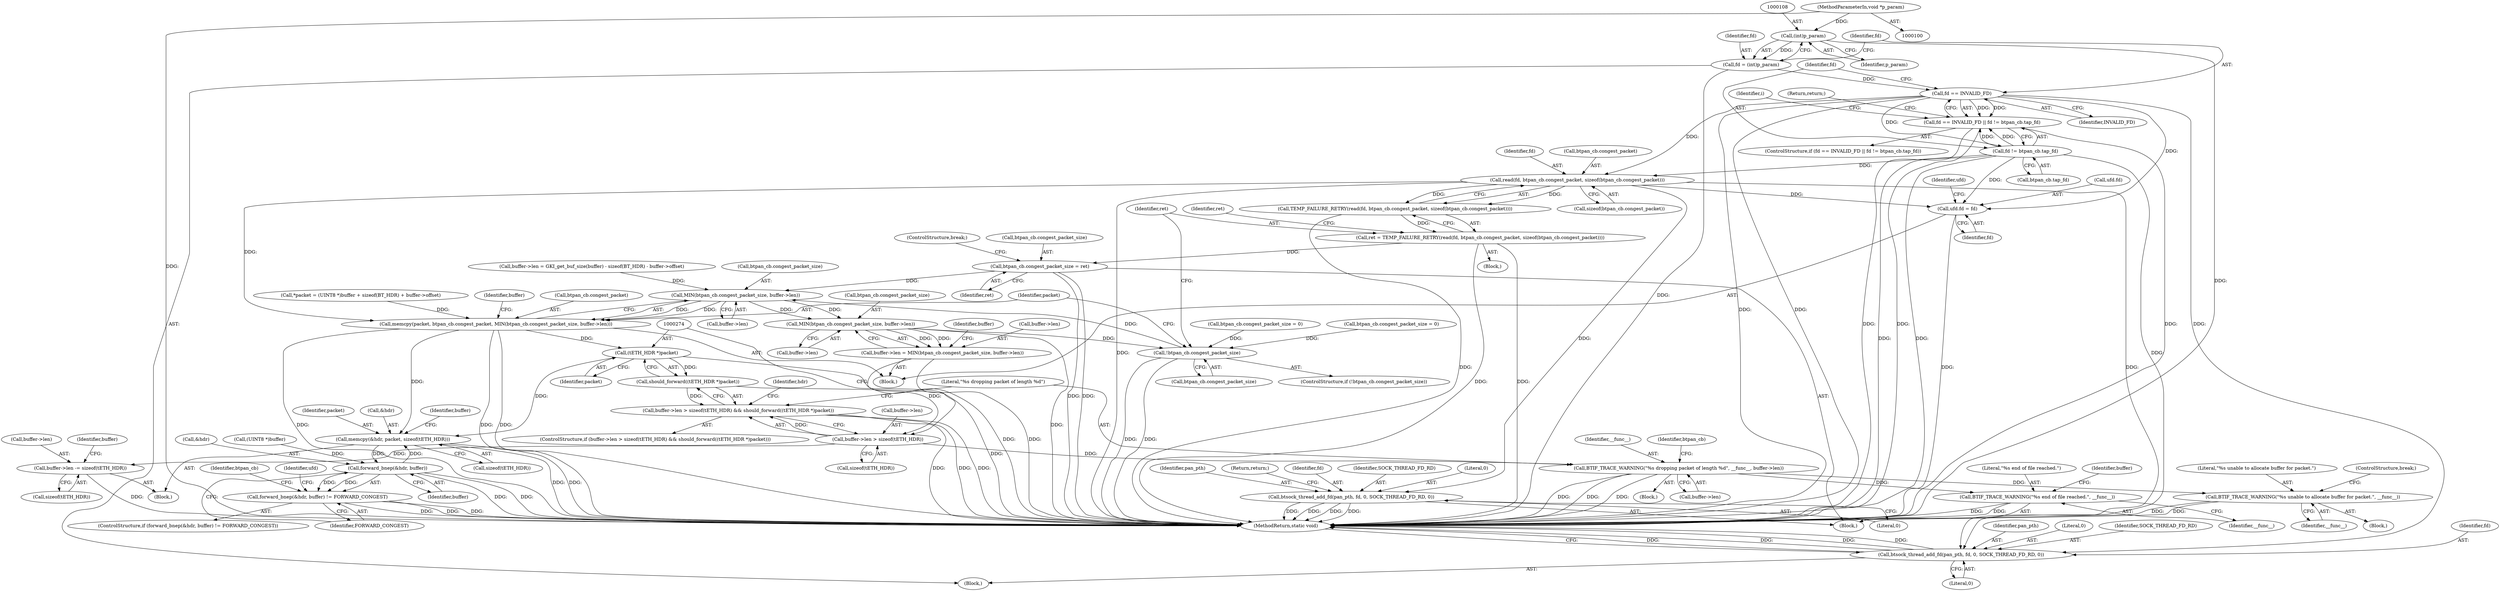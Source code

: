 digraph "0_Android_472271b153c5dc53c28beac55480a8d8434b2d5c_24@pointer" {
"1000101" [label="(MethodParameterIn,void *p_param)"];
"1000107" [label="(Call,(int)p_param)"];
"1000105" [label="(Call,fd = (int)p_param)"];
"1000112" [label="(Call,fd == INVALID_FD)"];
"1000111" [label="(Call,fd == INVALID_FD || fd != btpan_cb.tap_fd)"];
"1000115" [label="(Call,fd != btpan_cb.tap_fd)"];
"1000194" [label="(Call,read(fd, btpan_cb.congest_packet, sizeof(btpan_cb.congest_packet)))"];
"1000193" [label="(Call,TEMP_FAILURE_RETRY(read(fd, btpan_cb.congest_packet, sizeof(btpan_cb.congest_packet))))"];
"1000191" [label="(Call,ret = TEMP_FAILURE_RETRY(read(fd, btpan_cb.congest_packet, sizeof(btpan_cb.congest_packet))))"];
"1000235" [label="(Call,btpan_cb.congest_packet_size = ret)"];
"1000246" [label="(Call,MIN(btpan_cb.congest_packet_size, buffer->len))"];
"1000241" [label="(Call,memcpy(packet, btpan_cb.congest_packet, MIN(btpan_cb.congest_packet_size, buffer->len)))"];
"1000273" [label="(Call,(tETH_HDR *)packet)"];
"1000272" [label="(Call,should_forward((tETH_HDR *)packet))"];
"1000265" [label="(Call,buffer->len > sizeof(tETH_HDR) && should_forward((tETH_HDR *)packet))"];
"1000278" [label="(Call,memcpy(&hdr, packet, sizeof(tETH_HDR)))"];
"1000298" [label="(Call,forward_bnep(&hdr, buffer))"];
"1000297" [label="(Call,forward_bnep(&hdr, buffer) != FORWARD_CONGEST)"];
"1000257" [label="(Call,MIN(btpan_cb.congest_packet_size, buffer->len))"];
"1000185" [label="(Call,!btpan_cb.congest_packet_size)"];
"1000253" [label="(Call,buffer->len = MIN(btpan_cb.congest_packet_size, buffer->len))"];
"1000266" [label="(Call,buffer->len > sizeof(tETH_HDR))"];
"1000284" [label="(Call,buffer->len -= sizeof(tETH_HDR))"];
"1000310" [label="(Call,BTIF_TRACE_WARNING(\"%s dropping packet of length %d\", __func__, buffer->len))"];
"1000149" [label="(Call,BTIF_TRACE_WARNING(\"%s unable to allocate buffer for packet.\", __func__))"];
"1000222" [label="(Call,BTIF_TRACE_WARNING(\"%s end of file reached.\", __func__))"];
"1000227" [label="(Call,btsock_thread_add_fd(pan_pth, fd, 0, SOCK_THREAD_FD_RD, 0))"];
"1000323" [label="(Call,ufd.fd = fd)"];
"1000353" [label="(Call,btsock_thread_add_fd(pan_pth, fd, 0, SOCK_THREAD_FD_RD, 0))"];
"1000246" [label="(Call,MIN(btpan_cb.congest_packet_size, buffer->len))"];
"1000281" [label="(Identifier,packet)"];
"1000175" [label="(Call,(UINT8 *)buffer)"];
"1000354" [label="(Identifier,pan_pth)"];
"1000195" [label="(Identifier,fd)"];
"1000296" [label="(ControlStructure,if (forward_bnep(&hdr, buffer) != FORWARD_CONGEST))"];
"1000228" [label="(Identifier,pan_pth)"];
"1000272" [label="(Call,should_forward((tETH_HDR *)packet))"];
"1000282" [label="(Call,sizeof(tETH_HDR))"];
"1000105" [label="(Call,fd = (int)p_param)"];
"1000330" [label="(Identifier,ufd)"];
"1000235" [label="(Call,btpan_cb.congest_packet_size = ret)"];
"1000267" [label="(Call,buffer->len)"];
"1000266" [label="(Call,buffer->len > sizeof(tETH_HDR))"];
"1000258" [label="(Call,btpan_cb.congest_packet_size)"];
"1000150" [label="(Literal,\"%s unable to allocate buffer for packet.\")"];
"1000192" [label="(Identifier,ret)"];
"1000257" [label="(Call,MIN(btpan_cb.congest_packet_size, buffer->len))"];
"1000239" [label="(Identifier,ret)"];
"1000111" [label="(Call,fd == INVALID_FD || fd != btpan_cb.tap_fd)"];
"1000106" [label="(Identifier,fd)"];
"1000112" [label="(Call,fd == INVALID_FD)"];
"1000280" [label="(Identifier,hdr)"];
"1000297" [label="(Call,forward_bnep(&hdr, buffer) != FORWARD_CONGEST)"];
"1000276" [label="(Block,)"];
"1000193" [label="(Call,TEMP_FAILURE_RETRY(read(fd, btpan_cb.congest_packet, sizeof(btpan_cb.congest_packet))))"];
"1000189" [label="(Block,)"];
"1000241" [label="(Call,memcpy(packet, btpan_cb.congest_packet, MIN(btpan_cb.congest_packet_size, buffer->len)))"];
"1000318" [label="(Identifier,btpan_cb)"];
"1000236" [label="(Call,btpan_cb.congest_packet_size)"];
"1000114" [label="(Identifier,INVALID_FD)"];
"1000302" [label="(Identifier,FORWARD_CONGEST)"];
"1000194" [label="(Call,read(fd, btpan_cb.congest_packet, sizeof(btpan_cb.congest_packet)))"];
"1000226" [label="(Identifier,buffer)"];
"1000101" [label="(MethodParameterIn,void *p_param)"];
"1000242" [label="(Identifier,packet)"];
"1000265" [label="(Call,buffer->len > sizeof(tETH_HDR) && should_forward((tETH_HDR *)packet))"];
"1000261" [label="(Call,buffer->len)"];
"1000325" [label="(Identifier,ufd)"];
"1000312" [label="(Identifier,__func__)"];
"1000284" [label="(Call,buffer->len -= sizeof(tETH_HDR))"];
"1000233" [label="(Return,return;)"];
"1000232" [label="(Literal,0)"];
"1000275" [label="(Identifier,packet)"];
"1000240" [label="(ControlStructure,break;)"];
"1000185" [label="(Call,!btpan_cb.congest_packet_size)"];
"1000222" [label="(Call,BTIF_TRACE_WARNING(\"%s end of file reached.\", __func__))"];
"1000229" [label="(Identifier,fd)"];
"1000298" [label="(Call,forward_bnep(&hdr, buffer))"];
"1000305" [label="(Identifier,btpan_cb)"];
"1000152" [label="(ControlStructure,break;)"];
"1000324" [label="(Call,ufd.fd)"];
"1000199" [label="(Call,sizeof(btpan_cb.congest_packet))"];
"1000303" [label="(Call,btpan_cb.congest_packet_size = 0)"];
"1000158" [label="(Call,buffer->len = GKI_get_buf_size(buffer) - sizeof(BT_HDR) - buffer->offset)"];
"1000116" [label="(Identifier,fd)"];
"1000137" [label="(Block,)"];
"1000204" [label="(Identifier,ret)"];
"1000285" [label="(Call,buffer->len)"];
"1000191" [label="(Call,ret = TEMP_FAILURE_RETRY(read(fd, btpan_cb.congest_packet, sizeof(btpan_cb.congest_packet))))"];
"1000255" [label="(Identifier,buffer)"];
"1000279" [label="(Call,&hdr)"];
"1000250" [label="(Call,buffer->len)"];
"1000327" [label="(Identifier,fd)"];
"1000117" [label="(Call,btpan_cb.tap_fd)"];
"1000268" [label="(Identifier,buffer)"];
"1000323" [label="(Call,ufd.fd = fd)"];
"1000353" [label="(Call,btsock_thread_add_fd(pan_pth, fd, 0, SOCK_THREAD_FD_RD, 0))"];
"1000110" [label="(ControlStructure,if (fd == INVALID_FD || fd != btpan_cb.tap_fd))"];
"1000253" [label="(Call,buffer->len = MIN(btpan_cb.congest_packet_size, buffer->len))"];
"1000270" [label="(Call,sizeof(tETH_HDR))"];
"1000223" [label="(Literal,\"%s end of file reached.\")"];
"1000113" [label="(Identifier,fd)"];
"1000151" [label="(Identifier,__func__)"];
"1000254" [label="(Call,buffer->len)"];
"1000311" [label="(Literal,\"%s dropping packet of length %d\")"];
"1000356" [label="(Literal,0)"];
"1000357" [label="(Identifier,SOCK_THREAD_FD_RD)"];
"1000310" [label="(Call,BTIF_TRACE_WARNING(\"%s dropping packet of length %d\", __func__, buffer->len))"];
"1000107" [label="(Call,(int)p_param)"];
"1000309" [label="(Block,)"];
"1000149" [label="(Call,BTIF_TRACE_WARNING(\"%s unable to allocate buffer for packet.\", __func__))"];
"1000196" [label="(Call,btpan_cb.congest_packet)"];
"1000102" [label="(Block,)"];
"1000231" [label="(Identifier,SOCK_THREAD_FD_RD)"];
"1000148" [label="(Block,)"];
"1000286" [label="(Identifier,buffer)"];
"1000243" [label="(Call,btpan_cb.congest_packet)"];
"1000299" [label="(Call,&hdr)"];
"1000109" [label="(Identifier,p_param)"];
"1000124" [label="(Identifier,i)"];
"1000316" [label="(Call,btpan_cb.congest_packet_size = 0)"];
"1000115" [label="(Call,fd != btpan_cb.tap_fd)"];
"1000273" [label="(Call,(tETH_HDR *)packet)"];
"1000227" [label="(Call,btsock_thread_add_fd(pan_pth, fd, 0, SOCK_THREAD_FD_RD, 0))"];
"1000186" [label="(Call,btpan_cb.congest_packet_size)"];
"1000359" [label="(MethodReturn,static void)"];
"1000301" [label="(Identifier,buffer)"];
"1000355" [label="(Identifier,fd)"];
"1000230" [label="(Literal,0)"];
"1000313" [label="(Call,buffer->len)"];
"1000184" [label="(ControlStructure,if (!btpan_cb.congest_packet_size))"];
"1000292" [label="(Identifier,buffer)"];
"1000120" [label="(Return,return;)"];
"1000247" [label="(Call,btpan_cb.congest_packet_size)"];
"1000288" [label="(Call,sizeof(tETH_HDR))"];
"1000224" [label="(Identifier,__func__)"];
"1000264" [label="(ControlStructure,if (buffer->len > sizeof(tETH_HDR) && should_forward((tETH_HDR *)packet)))"];
"1000278" [label="(Call,memcpy(&hdr, packet, sizeof(tETH_HDR)))"];
"1000205" [label="(Block,)"];
"1000172" [label="(Call,*packet = (UINT8 *)buffer + sizeof(BT_HDR) + buffer->offset)"];
"1000358" [label="(Literal,0)"];
"1000101" -> "1000100"  [label="AST: "];
"1000101" -> "1000359"  [label="DDG: "];
"1000101" -> "1000107"  [label="DDG: "];
"1000107" -> "1000105"  [label="AST: "];
"1000107" -> "1000109"  [label="CFG: "];
"1000108" -> "1000107"  [label="AST: "];
"1000109" -> "1000107"  [label="AST: "];
"1000105" -> "1000107"  [label="CFG: "];
"1000107" -> "1000359"  [label="DDG: "];
"1000107" -> "1000105"  [label="DDG: "];
"1000105" -> "1000102"  [label="AST: "];
"1000106" -> "1000105"  [label="AST: "];
"1000113" -> "1000105"  [label="CFG: "];
"1000105" -> "1000359"  [label="DDG: "];
"1000105" -> "1000112"  [label="DDG: "];
"1000112" -> "1000111"  [label="AST: "];
"1000112" -> "1000114"  [label="CFG: "];
"1000113" -> "1000112"  [label="AST: "];
"1000114" -> "1000112"  [label="AST: "];
"1000116" -> "1000112"  [label="CFG: "];
"1000111" -> "1000112"  [label="CFG: "];
"1000112" -> "1000359"  [label="DDG: "];
"1000112" -> "1000359"  [label="DDG: "];
"1000112" -> "1000111"  [label="DDG: "];
"1000112" -> "1000111"  [label="DDG: "];
"1000112" -> "1000115"  [label="DDG: "];
"1000112" -> "1000194"  [label="DDG: "];
"1000112" -> "1000323"  [label="DDG: "];
"1000112" -> "1000353"  [label="DDG: "];
"1000111" -> "1000110"  [label="AST: "];
"1000111" -> "1000115"  [label="CFG: "];
"1000115" -> "1000111"  [label="AST: "];
"1000120" -> "1000111"  [label="CFG: "];
"1000124" -> "1000111"  [label="CFG: "];
"1000111" -> "1000359"  [label="DDG: "];
"1000111" -> "1000359"  [label="DDG: "];
"1000111" -> "1000359"  [label="DDG: "];
"1000115" -> "1000111"  [label="DDG: "];
"1000115" -> "1000111"  [label="DDG: "];
"1000115" -> "1000117"  [label="CFG: "];
"1000116" -> "1000115"  [label="AST: "];
"1000117" -> "1000115"  [label="AST: "];
"1000115" -> "1000359"  [label="DDG: "];
"1000115" -> "1000359"  [label="DDG: "];
"1000115" -> "1000194"  [label="DDG: "];
"1000115" -> "1000323"  [label="DDG: "];
"1000115" -> "1000353"  [label="DDG: "];
"1000194" -> "1000193"  [label="AST: "];
"1000194" -> "1000199"  [label="CFG: "];
"1000195" -> "1000194"  [label="AST: "];
"1000196" -> "1000194"  [label="AST: "];
"1000199" -> "1000194"  [label="AST: "];
"1000193" -> "1000194"  [label="CFG: "];
"1000194" -> "1000359"  [label="DDG: "];
"1000194" -> "1000193"  [label="DDG: "];
"1000194" -> "1000193"  [label="DDG: "];
"1000194" -> "1000227"  [label="DDG: "];
"1000194" -> "1000241"  [label="DDG: "];
"1000194" -> "1000323"  [label="DDG: "];
"1000194" -> "1000353"  [label="DDG: "];
"1000193" -> "1000191"  [label="AST: "];
"1000191" -> "1000193"  [label="CFG: "];
"1000193" -> "1000359"  [label="DDG: "];
"1000193" -> "1000191"  [label="DDG: "];
"1000191" -> "1000189"  [label="AST: "];
"1000192" -> "1000191"  [label="AST: "];
"1000204" -> "1000191"  [label="CFG: "];
"1000191" -> "1000359"  [label="DDG: "];
"1000191" -> "1000359"  [label="DDG: "];
"1000191" -> "1000235"  [label="DDG: "];
"1000235" -> "1000205"  [label="AST: "];
"1000235" -> "1000239"  [label="CFG: "];
"1000236" -> "1000235"  [label="AST: "];
"1000239" -> "1000235"  [label="AST: "];
"1000240" -> "1000235"  [label="CFG: "];
"1000235" -> "1000359"  [label="DDG: "];
"1000235" -> "1000359"  [label="DDG: "];
"1000235" -> "1000246"  [label="DDG: "];
"1000246" -> "1000241"  [label="AST: "];
"1000246" -> "1000250"  [label="CFG: "];
"1000247" -> "1000246"  [label="AST: "];
"1000250" -> "1000246"  [label="AST: "];
"1000241" -> "1000246"  [label="CFG: "];
"1000246" -> "1000241"  [label="DDG: "];
"1000246" -> "1000241"  [label="DDG: "];
"1000185" -> "1000246"  [label="DDG: "];
"1000158" -> "1000246"  [label="DDG: "];
"1000246" -> "1000257"  [label="DDG: "];
"1000246" -> "1000257"  [label="DDG: "];
"1000241" -> "1000137"  [label="AST: "];
"1000242" -> "1000241"  [label="AST: "];
"1000243" -> "1000241"  [label="AST: "];
"1000255" -> "1000241"  [label="CFG: "];
"1000241" -> "1000359"  [label="DDG: "];
"1000241" -> "1000359"  [label="DDG: "];
"1000241" -> "1000359"  [label="DDG: "];
"1000172" -> "1000241"  [label="DDG: "];
"1000241" -> "1000273"  [label="DDG: "];
"1000241" -> "1000278"  [label="DDG: "];
"1000273" -> "1000272"  [label="AST: "];
"1000273" -> "1000275"  [label="CFG: "];
"1000274" -> "1000273"  [label="AST: "];
"1000275" -> "1000273"  [label="AST: "];
"1000272" -> "1000273"  [label="CFG: "];
"1000273" -> "1000359"  [label="DDG: "];
"1000273" -> "1000272"  [label="DDG: "];
"1000273" -> "1000278"  [label="DDG: "];
"1000272" -> "1000265"  [label="AST: "];
"1000265" -> "1000272"  [label="CFG: "];
"1000272" -> "1000359"  [label="DDG: "];
"1000272" -> "1000265"  [label="DDG: "];
"1000265" -> "1000264"  [label="AST: "];
"1000265" -> "1000266"  [label="CFG: "];
"1000266" -> "1000265"  [label="AST: "];
"1000280" -> "1000265"  [label="CFG: "];
"1000311" -> "1000265"  [label="CFG: "];
"1000265" -> "1000359"  [label="DDG: "];
"1000265" -> "1000359"  [label="DDG: "];
"1000265" -> "1000359"  [label="DDG: "];
"1000266" -> "1000265"  [label="DDG: "];
"1000278" -> "1000276"  [label="AST: "];
"1000278" -> "1000282"  [label="CFG: "];
"1000279" -> "1000278"  [label="AST: "];
"1000281" -> "1000278"  [label="AST: "];
"1000282" -> "1000278"  [label="AST: "];
"1000286" -> "1000278"  [label="CFG: "];
"1000278" -> "1000359"  [label="DDG: "];
"1000278" -> "1000359"  [label="DDG: "];
"1000298" -> "1000278"  [label="DDG: "];
"1000278" -> "1000298"  [label="DDG: "];
"1000298" -> "1000297"  [label="AST: "];
"1000298" -> "1000301"  [label="CFG: "];
"1000299" -> "1000298"  [label="AST: "];
"1000301" -> "1000298"  [label="AST: "];
"1000302" -> "1000298"  [label="CFG: "];
"1000298" -> "1000359"  [label="DDG: "];
"1000298" -> "1000359"  [label="DDG: "];
"1000298" -> "1000297"  [label="DDG: "];
"1000298" -> "1000297"  [label="DDG: "];
"1000175" -> "1000298"  [label="DDG: "];
"1000297" -> "1000296"  [label="AST: "];
"1000297" -> "1000302"  [label="CFG: "];
"1000302" -> "1000297"  [label="AST: "];
"1000305" -> "1000297"  [label="CFG: "];
"1000325" -> "1000297"  [label="CFG: "];
"1000297" -> "1000359"  [label="DDG: "];
"1000297" -> "1000359"  [label="DDG: "];
"1000297" -> "1000359"  [label="DDG: "];
"1000257" -> "1000253"  [label="AST: "];
"1000257" -> "1000261"  [label="CFG: "];
"1000258" -> "1000257"  [label="AST: "];
"1000261" -> "1000257"  [label="AST: "];
"1000253" -> "1000257"  [label="CFG: "];
"1000257" -> "1000359"  [label="DDG: "];
"1000257" -> "1000185"  [label="DDG: "];
"1000257" -> "1000253"  [label="DDG: "];
"1000257" -> "1000253"  [label="DDG: "];
"1000185" -> "1000184"  [label="AST: "];
"1000185" -> "1000186"  [label="CFG: "];
"1000186" -> "1000185"  [label="AST: "];
"1000192" -> "1000185"  [label="CFG: "];
"1000242" -> "1000185"  [label="CFG: "];
"1000185" -> "1000359"  [label="DDG: "];
"1000185" -> "1000359"  [label="DDG: "];
"1000303" -> "1000185"  [label="DDG: "];
"1000316" -> "1000185"  [label="DDG: "];
"1000253" -> "1000137"  [label="AST: "];
"1000254" -> "1000253"  [label="AST: "];
"1000268" -> "1000253"  [label="CFG: "];
"1000253" -> "1000359"  [label="DDG: "];
"1000253" -> "1000266"  [label="DDG: "];
"1000266" -> "1000270"  [label="CFG: "];
"1000267" -> "1000266"  [label="AST: "];
"1000270" -> "1000266"  [label="AST: "];
"1000274" -> "1000266"  [label="CFG: "];
"1000266" -> "1000284"  [label="DDG: "];
"1000266" -> "1000310"  [label="DDG: "];
"1000284" -> "1000276"  [label="AST: "];
"1000284" -> "1000288"  [label="CFG: "];
"1000285" -> "1000284"  [label="AST: "];
"1000288" -> "1000284"  [label="AST: "];
"1000292" -> "1000284"  [label="CFG: "];
"1000284" -> "1000359"  [label="DDG: "];
"1000310" -> "1000309"  [label="AST: "];
"1000310" -> "1000313"  [label="CFG: "];
"1000311" -> "1000310"  [label="AST: "];
"1000312" -> "1000310"  [label="AST: "];
"1000313" -> "1000310"  [label="AST: "];
"1000318" -> "1000310"  [label="CFG: "];
"1000310" -> "1000359"  [label="DDG: "];
"1000310" -> "1000359"  [label="DDG: "];
"1000310" -> "1000359"  [label="DDG: "];
"1000310" -> "1000149"  [label="DDG: "];
"1000310" -> "1000222"  [label="DDG: "];
"1000149" -> "1000148"  [label="AST: "];
"1000149" -> "1000151"  [label="CFG: "];
"1000150" -> "1000149"  [label="AST: "];
"1000151" -> "1000149"  [label="AST: "];
"1000152" -> "1000149"  [label="CFG: "];
"1000149" -> "1000359"  [label="DDG: "];
"1000149" -> "1000359"  [label="DDG: "];
"1000222" -> "1000205"  [label="AST: "];
"1000222" -> "1000224"  [label="CFG: "];
"1000223" -> "1000222"  [label="AST: "];
"1000224" -> "1000222"  [label="AST: "];
"1000226" -> "1000222"  [label="CFG: "];
"1000222" -> "1000359"  [label="DDG: "];
"1000222" -> "1000359"  [label="DDG: "];
"1000227" -> "1000205"  [label="AST: "];
"1000227" -> "1000232"  [label="CFG: "];
"1000228" -> "1000227"  [label="AST: "];
"1000229" -> "1000227"  [label="AST: "];
"1000230" -> "1000227"  [label="AST: "];
"1000231" -> "1000227"  [label="AST: "];
"1000232" -> "1000227"  [label="AST: "];
"1000233" -> "1000227"  [label="CFG: "];
"1000227" -> "1000359"  [label="DDG: "];
"1000227" -> "1000359"  [label="DDG: "];
"1000227" -> "1000359"  [label="DDG: "];
"1000227" -> "1000359"  [label="DDG: "];
"1000323" -> "1000137"  [label="AST: "];
"1000323" -> "1000327"  [label="CFG: "];
"1000324" -> "1000323"  [label="AST: "];
"1000327" -> "1000323"  [label="AST: "];
"1000330" -> "1000323"  [label="CFG: "];
"1000323" -> "1000359"  [label="DDG: "];
"1000353" -> "1000102"  [label="AST: "];
"1000353" -> "1000358"  [label="CFG: "];
"1000354" -> "1000353"  [label="AST: "];
"1000355" -> "1000353"  [label="AST: "];
"1000356" -> "1000353"  [label="AST: "];
"1000357" -> "1000353"  [label="AST: "];
"1000358" -> "1000353"  [label="AST: "];
"1000359" -> "1000353"  [label="CFG: "];
"1000353" -> "1000359"  [label="DDG: "];
"1000353" -> "1000359"  [label="DDG: "];
"1000353" -> "1000359"  [label="DDG: "];
"1000353" -> "1000359"  [label="DDG: "];
}
